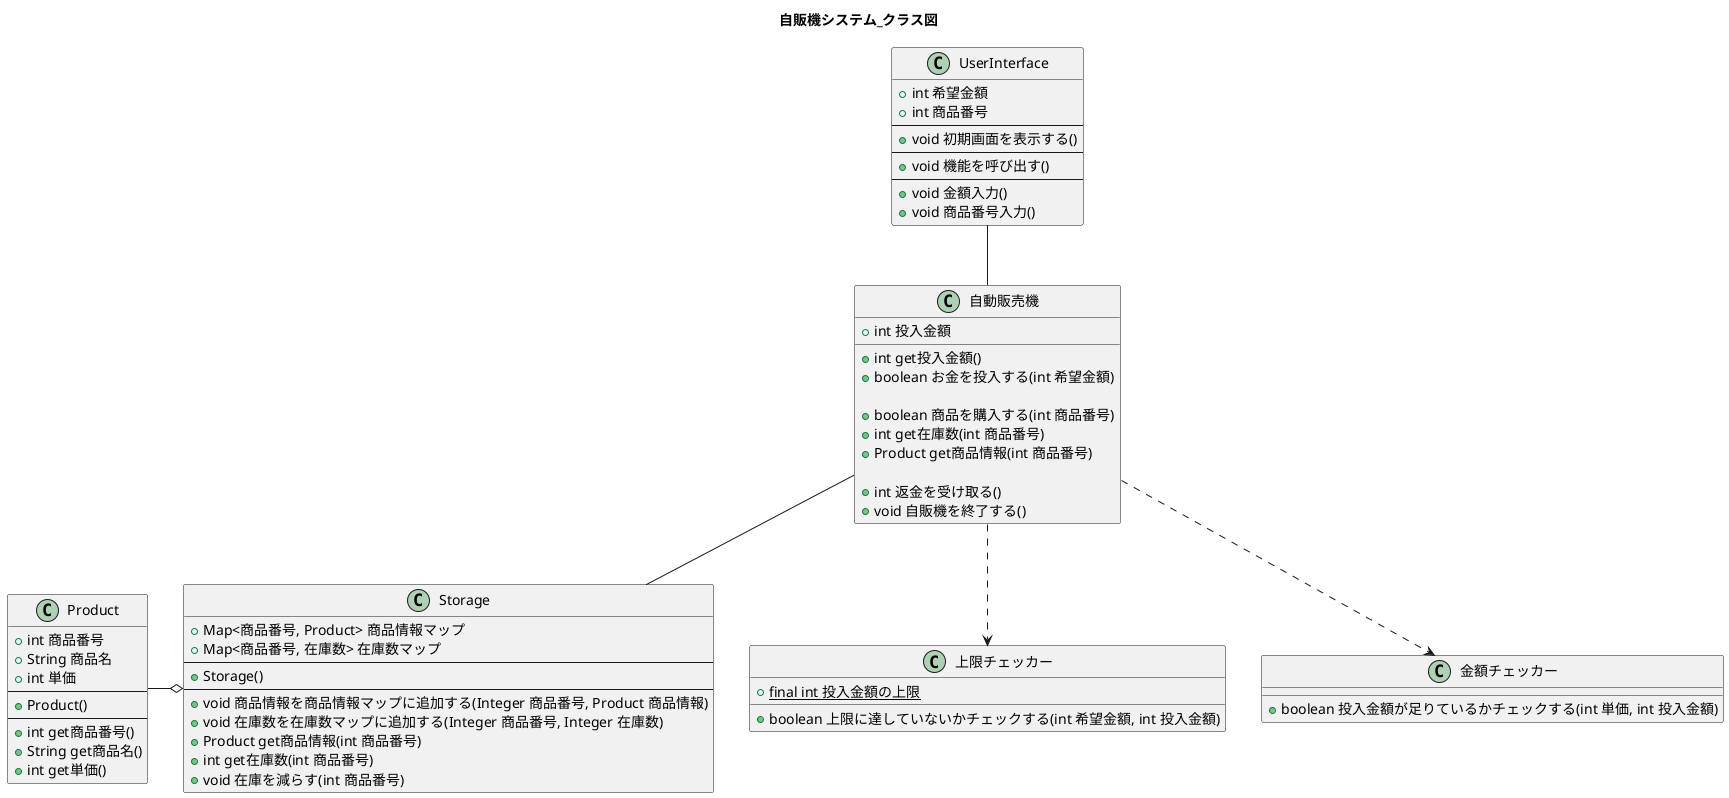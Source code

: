 @startuml
title 自販機システム_クラス図


UserInterface -- 自動販売機
自動販売機 -- Storage
自動販売機 ..> 上限チェッカー
自動販売機 ..> 金額チェッカー
Product -o Storage


class UserInterface {
    +int 希望金額
    +int 商品番号
    --
    +void 初期画面を表示する()
    --
    +void 機能を呼び出す()
    --
    +void 金額入力()
    +void 商品番号入力() 
    /'
    1,2,3,9以外ならここでfalseを返し、エラーメッセージ00を表示
    '/
}

class 自動販売機 {
    +int 投入金額
    +int get投入金額()
    +boolean お金を投入する(int 希望金額)

    +boolean 商品を購入する(int 商品番号)
    +int get在庫数(int 商品番号)
    +Product get商品情報(int 商品番号)

    +int 返金を受け取る()
    +void 自販機を終了する()
}

class 上限チェッカー{
    +{static}final int 投入金額の上限
    +boolean 上限に達していないかチェックする(int 希望金額, int 投入金額)
}


class 金額チェッカー{
    +boolean 投入金額が足りているかチェックする(int 単価, int 投入金額)
}

class Storage {
    +Map<商品番号, Product> 商品情報マップ
    +Map<商品番号, 在庫数> 在庫数マップ
    --
    +Storage()
    --
    +void 商品情報を商品情報マップに追加する(Integer 商品番号, Product 商品情報)
    +void 在庫数を在庫数マップに追加する(Integer 商品番号, Integer 在庫数)
    +Product get商品情報(int 商品番号)
    +int get在庫数(int 商品番号)
    +void 在庫を減らす(int 商品番号)
}

class Product {
    +int 商品番号
    +String 商品名
    +int 単価
    --
    +Product()
    --
    +int get商品番号()
    +String get商品名()
    +int get単価()
    /'
    コンストラクタでProduct型を用意して、
    3つの属性をひとつにまとめてmap.putできるように
    this.num = num
    this.price = price
    this.name = name
    '/
}


@enduml